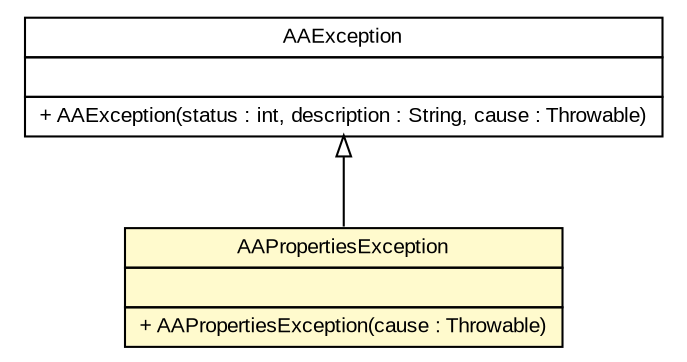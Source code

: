#!/usr/local/bin/dot
#
# Class diagram 
# Generated by UmlGraph version 4.6 (http://www.spinellis.gr/sw/umlgraph)
#

digraph G {
	edge [fontname="arial",fontsize=10,labelfontname="arial",labelfontsize=10];
	node [fontname="arial",fontsize=10,shape=plaintext];
	// org.opentox.aa.exception.AAPropertiesException
	c404 [label=<<table border="0" cellborder="1" cellspacing="0" cellpadding="2" port="p" bgcolor="lemonChiffon" href="./AAPropertiesException.html">
		<tr><td><table border="0" cellspacing="0" cellpadding="1">
			<tr><td> AAPropertiesException </td></tr>
		</table></td></tr>
		<tr><td><table border="0" cellspacing="0" cellpadding="1">
			<tr><td align="left">  </td></tr>
		</table></td></tr>
		<tr><td><table border="0" cellspacing="0" cellpadding="1">
			<tr><td align="left"> + AAPropertiesException(cause : Throwable) </td></tr>
		</table></td></tr>
		</table>>, fontname="arial", fontcolor="black", fontsize=10.0];
	// org.opentox.aa.exception.AAException
	c406 [label=<<table border="0" cellborder="1" cellspacing="0" cellpadding="2" port="p" href="./AAException.html">
		<tr><td><table border="0" cellspacing="0" cellpadding="1">
			<tr><td> AAException </td></tr>
		</table></td></tr>
		<tr><td><table border="0" cellspacing="0" cellpadding="1">
			<tr><td align="left">  </td></tr>
		</table></td></tr>
		<tr><td><table border="0" cellspacing="0" cellpadding="1">
			<tr><td align="left"> + AAException(status : int, description : String, cause : Throwable) </td></tr>
		</table></td></tr>
		</table>>, fontname="arial", fontcolor="black", fontsize=10.0];
	//org.opentox.aa.exception.AAPropertiesException extends org.opentox.aa.exception.AAException
	c406:p -> c404:p [dir=back,arrowtail=empty];
}

